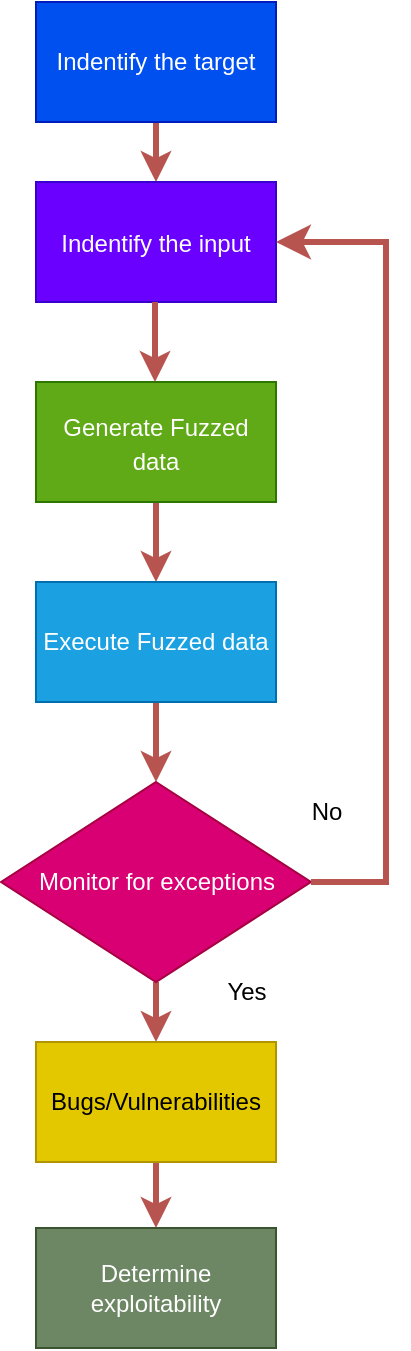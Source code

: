 <mxfile>
    <diagram id="JQUWhvFbvUTekukVSBWM" name="Page-1">
        <mxGraphModel dx="573" dy="1545" grid="0" gridSize="10" guides="1" tooltips="1" connect="1" arrows="1" fold="1" page="1" pageScale="1" pageWidth="850" pageHeight="1100" background="#ffffff" math="0" shadow="0">
            <root>
                <mxCell id="0"/>
                <mxCell id="1" parent="0"/>
                <mxCell id="15" value="" style="edgeStyle=none;html=1;strokeWidth=3;fontSize=12;fillColor=#f8cecc;gradientColor=#ea6b66;strokeColor=#b85450;" edge="1" parent="1" source="3" target="4">
                    <mxGeometry relative="1" as="geometry"/>
                </mxCell>
                <mxCell id="3" value="&lt;p&gt;&lt;font style=&quot;font-size: 12px;&quot;&gt;Indentify the target&lt;/font&gt;&lt;/p&gt;" style="rounded=0;whiteSpace=wrap;html=1;fillColor=#0050ef;fontColor=#ffffff;strokeColor=#001DBC;" vertex="1" parent="1">
                    <mxGeometry x="180" y="-250" width="120" height="60" as="geometry"/>
                </mxCell>
                <mxCell id="4" value="&lt;h3&gt;&lt;span style=&quot;font-size: 12px; font-weight: 400;&quot;&gt;Indentify the input&lt;/span&gt;&lt;br&gt;&lt;/h3&gt;" style="rounded=0;whiteSpace=wrap;html=1;fillColor=#6a00ff;fontColor=#ffffff;strokeColor=#3700CC;" vertex="1" parent="1">
                    <mxGeometry x="180" y="-160" width="120" height="60" as="geometry"/>
                </mxCell>
                <mxCell id="18" value="" style="edgeStyle=none;html=1;strokeWidth=3;fontSize=12;fillColor=#f8cecc;gradientColor=#ea6b66;strokeColor=#b85450;" edge="1" parent="1" source="12" target="17">
                    <mxGeometry relative="1" as="geometry">
                        <Array as="points">
                            <mxPoint x="240" y="18"/>
                        </Array>
                    </mxGeometry>
                </mxCell>
                <mxCell id="12" value="&lt;h3&gt;&lt;span style=&quot;font-size: 12px; font-weight: 400;&quot;&gt;Generate Fuzzed data&lt;/span&gt;&lt;br&gt;&lt;/h3&gt;" style="rounded=0;whiteSpace=wrap;html=1;fillColor=#60a917;fontColor=#ffffff;strokeColor=#2D7600;" vertex="1" parent="1">
                    <mxGeometry x="180" y="-60" width="120" height="60" as="geometry"/>
                </mxCell>
                <mxCell id="16" value="" style="edgeStyle=none;html=1;strokeWidth=3;fontSize=12;fillColor=#f8cecc;gradientColor=#ea6b66;strokeColor=#b85450;" edge="1" parent="1">
                    <mxGeometry relative="1" as="geometry">
                        <mxPoint x="239.5" y="-100" as="sourcePoint"/>
                        <mxPoint x="239.5" y="-60" as="targetPoint"/>
                    </mxGeometry>
                </mxCell>
                <mxCell id="20" value="" style="edgeStyle=none;html=1;strokeWidth=3;fontSize=12;fillColor=#f8cecc;gradientColor=#ea6b66;strokeColor=#b85450;" edge="1" parent="1" source="17">
                    <mxGeometry relative="1" as="geometry">
                        <mxPoint x="240" y="140" as="targetPoint"/>
                    </mxGeometry>
                </mxCell>
                <mxCell id="17" value="Execute Fuzzed data" style="whiteSpace=wrap;html=1;rounded=0;fillColor=#1ba1e2;fontColor=#ffffff;strokeColor=#006EAF;" vertex="1" parent="1">
                    <mxGeometry x="180" y="40" width="120" height="60" as="geometry"/>
                </mxCell>
                <mxCell id="24" value="" style="edgeStyle=none;html=1;strokeWidth=3;fontSize=12;fillColor=#f8cecc;gradientColor=#ea6b66;strokeColor=#b85450;" edge="1" parent="1" source="21" target="23">
                    <mxGeometry relative="1" as="geometry"/>
                </mxCell>
                <mxCell id="21" value="Monitor for exceptions" style="rhombus;whiteSpace=wrap;html=1;rounded=0;fillColor=#d80073;fontColor=#ffffff;strokeColor=#A50040;" vertex="1" parent="1">
                    <mxGeometry x="162.5" y="140" width="155" height="100" as="geometry"/>
                </mxCell>
                <mxCell id="26" value="" style="edgeStyle=none;html=1;strokeWidth=3;fontSize=12;fillColor=#f8cecc;gradientColor=#ea6b66;strokeColor=#b85450;" edge="1" parent="1" source="23" target="25">
                    <mxGeometry relative="1" as="geometry"/>
                </mxCell>
                <mxCell id="23" value="Bugs/Vulnerabilities" style="whiteSpace=wrap;html=1;rounded=0;fontSize=12;fillColor=#e3c800;fontColor=#000000;strokeColor=#B09500;" vertex="1" parent="1">
                    <mxGeometry x="180" y="270" width="120" height="60" as="geometry"/>
                </mxCell>
                <mxCell id="25" value="Determine exploitability" style="whiteSpace=wrap;html=1;rounded=0;fillColor=#6d8764;fontColor=#ffffff;strokeColor=#3A5431;" vertex="1" parent="1">
                    <mxGeometry x="180" y="363" width="120" height="60" as="geometry"/>
                </mxCell>
                <mxCell id="27" value="Yes" style="text;html=1;align=center;verticalAlign=middle;resizable=0;points=[];autosize=1;strokeColor=none;fillColor=none;fontSize=12;" vertex="1" parent="1">
                    <mxGeometry x="265" y="230" width="40" height="30" as="geometry"/>
                </mxCell>
                <mxCell id="30" value="" style="edgeStyle=elbowEdgeStyle;elbow=horizontal;endArrow=classic;html=1;curved=0;rounded=0;endSize=8;startSize=8;strokeWidth=3;fontSize=12;exitX=1;exitY=0.5;exitDx=0;exitDy=0;fillColor=#f8cecc;gradientColor=#ea6b66;strokeColor=#b85450;" edge="1" parent="1" source="21" target="4">
                    <mxGeometry width="50" height="50" relative="1" as="geometry">
                        <mxPoint x="317.5" y="180" as="sourcePoint"/>
                        <mxPoint x="367.5" y="130" as="targetPoint"/>
                        <Array as="points">
                            <mxPoint x="355" y="193"/>
                            <mxPoint x="380" y="191"/>
                            <mxPoint x="380" y="20"/>
                        </Array>
                    </mxGeometry>
                </mxCell>
                <mxCell id="31" value="No" style="text;html=1;align=center;verticalAlign=middle;resizable=0;points=[];autosize=1;strokeColor=none;fillColor=none;fontSize=12;" vertex="1" parent="1">
                    <mxGeometry x="305" y="140" width="40" height="30" as="geometry"/>
                </mxCell>
            </root>
        </mxGraphModel>
    </diagram>
</mxfile>